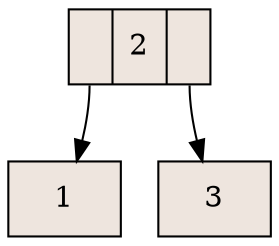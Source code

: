 digraph grafica {
rankdir=TB;
node [shape = record, style=filled, fillcolor=seashell2];
nodo2 [label ="<C0>|2|<C1>"];
nodo1 [label ="1"];
nodo2:C0->nodo1;
nodo3 [label ="3"];
nodo2:C1->nodo3;
}
